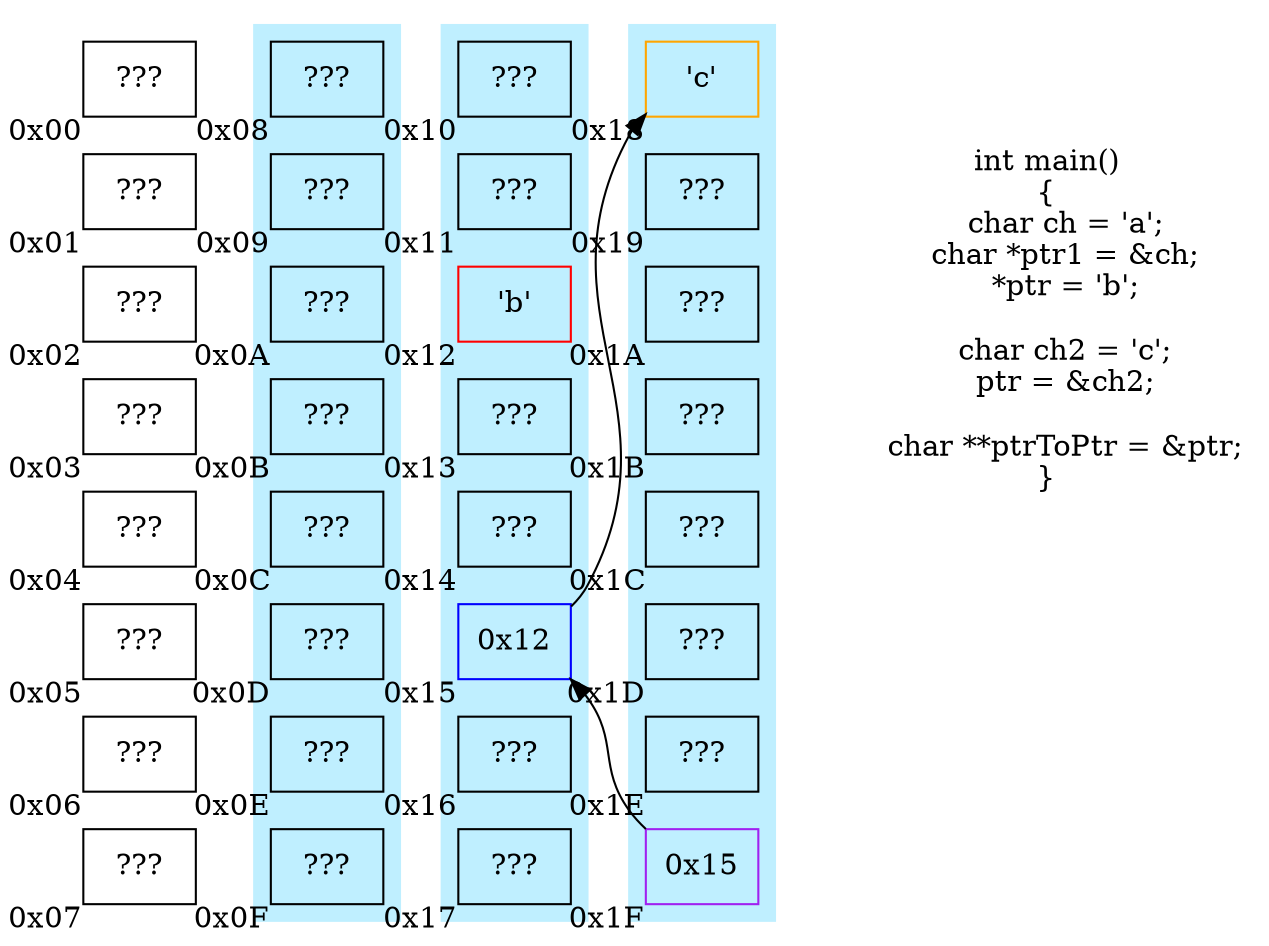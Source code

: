 digraph G {
// https://dreampuf.github.io/GraphvizOnline/
    rankdir=LR;

    subgraph cluster_0 {
        style=filled;
        color=white;
        mem00 [shape=box;label="???";xlabel="0x00"];
        mem01 [shape=box;label="???";xlabel="0x01"];
        mem02 [shape=box;label="???";xlabel="0x02"];
        mem03 [shape=box;label="???";xlabel="0x03"];
        mem04 [shape=box;label="???";xlabel="0x04"];
        mem05 [shape=box;label="???";xlabel="0x05"];
        mem06 [shape=box;label="???";xlabel="0x06"];
        mem07 [shape=box;label="???";xlabel="0x07"];
    }

    subgraph cluster_1 {
        style=filled;
        color=lightblue1;
        mem08 [shape=box;label="???";xlabel="0x08"];
        mem09 [shape=box;label="???";xlabel="0x09"];
        mem0A [shape=box;label="???";xlabel="0x0A"];
        mem0B [shape=box;label="???";xlabel="0x0B"];
        mem0C [shape=box;label="???";xlabel="0x0C"];
        mem0D [shape=box;label="???";xlabel="0x0D"];
        mem0E [shape=box;label="???";xlabel="0x0E"];
        mem0F [shape=box;label="???";xlabel="0x0F"];
    }

    subgraph cluster_2 {
        style=filled;
        color=lightblue1;
        mem10 [shape=box;label="???";xlabel="0x10"];
        mem11 [shape=box;label="???";xlabel="0x11"];
        mem12 [shape=box;label="'b'";xlabel="0x12";color=red];
        mem13 [shape=box;label="???";xlabel="0x13"];
        mem14 [shape=box;label="???";xlabel="0x14"];
        mem15 [shape=box;label="0x12";xlabel="0x15";color=blue];
        mem16 [shape=box;label="???";xlabel="0x16"];
        mem17 [shape=box;label="???";xlabel="0x17"];
    }

    subgraph cluster_3 {
        style=filled;
        color=lightblue1;
        mem18 [shape=box;label="'c'";xlabel="0x18";color=orange];
        mem19 [shape=box;label="???";xlabel="0x19"];
        mem1A [shape=box;label="???";xlabel="0x1A"];
        mem1B [shape=box;label="???";xlabel="0x1B"];
        mem1C [shape=box;label="???";xlabel="0x1C"];
        mem1D [shape=box;label="???";xlabel="0x1D"];
        mem1E [shape=box;label="???";xlabel="0x1E"];
        mem1F [shape=box;label="0x15";xlabel="0x1F";color=purple];
    }


    mem00 -> mem08[style=invis];
    mem08 -> mem10[style=invis];
    mem10 -> mem18[style=invis];
    mem1A -> program[style=invis];

    mem15 -> mem18 [constraint=false];
    mem1F -> mem15 [constraint=false];

    program [shape=plaintext,label="
int main()
{
    char ch = 'a';
    char *ptr1 = &ch;
    *ptr = 'b';

    char ch2 = 'c';
    ptr = &ch2;

    char **ptrToPtr = &ptr;
}
"];
}
